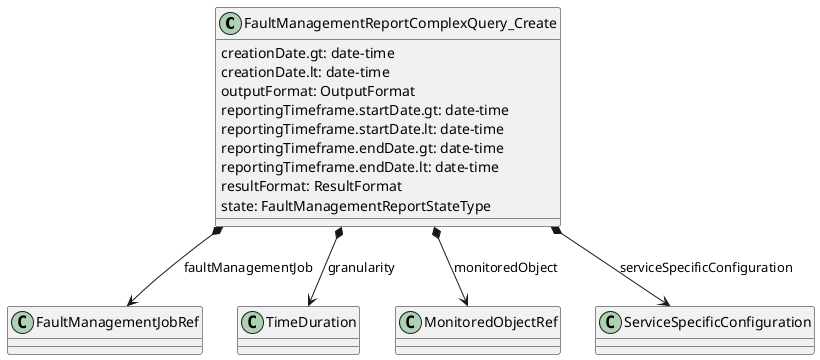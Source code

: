 @startuml faultManagementReportComplexQueryModel

class FaultManagementReportComplexQuery_Create {

    creationDate.gt: date-time
    creationDate.lt: date-time
    outputFormat: OutputFormat
    reportingTimeframe.startDate.gt: date-time
    reportingTimeframe.startDate.lt: date-time
    reportingTimeframe.endDate.gt: date-time
    reportingTimeframe.endDate.lt: date-time
    resultFormat: ResultFormat
    state: FaultManagementReportStateType
}

FaultManagementReportComplexQuery_Create *--> FaultManagementJobRef : faultManagementJob
FaultManagementReportComplexQuery_Create *--> TimeDuration : granularity
FaultManagementReportComplexQuery_Create *--> MonitoredObjectRef : monitoredObject
FaultManagementReportComplexQuery_Create *--> ServiceSpecificConfiguration : serviceSpecificConfiguration


@enduml